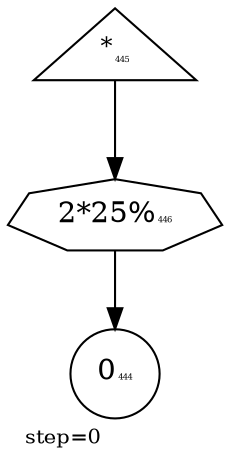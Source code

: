 digraph {
  graph  [labelloc=bottom,labeljust=left,fontsize="10",label="step=0"];
  "444" [shape=circle,peripheries="1",label=<0<FONT POINT-SIZE='4'>444</FONT>>,labelfontcolor=black,color=black];
  "445" [shape=triangle,peripheries="1",label=<<SUP>*</SUP><FONT POINT-SIZE='4'>445</FONT>>,labelfontcolor=black,color=black];
  "446" [label=<2*25%<FONT POINT-SIZE='4'>446</FONT>>,peripheries="1",color=black,shape=septagon];
  "445" -> "446" [color=black];
  "446" -> "444" [color=black];
}